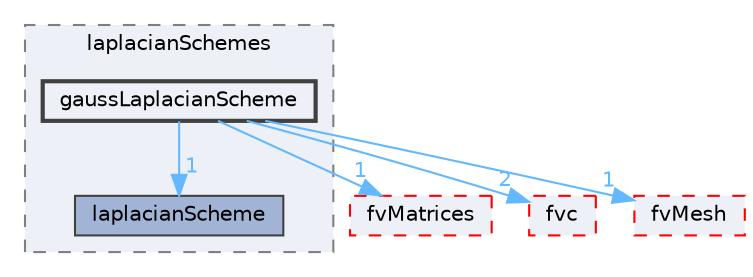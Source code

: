 digraph "src/finiteVolume/finiteVolume/laplacianSchemes/gaussLaplacianScheme"
{
 // LATEX_PDF_SIZE
  bgcolor="transparent";
  edge [fontname=Helvetica,fontsize=10,labelfontname=Helvetica,labelfontsize=10];
  node [fontname=Helvetica,fontsize=10,shape=box,height=0.2,width=0.4];
  compound=true
  subgraph clusterdir_9d1bb040ba59f659837e207512074d53 {
    graph [ bgcolor="#edf0f7", pencolor="grey50", label="laplacianSchemes", fontname=Helvetica,fontsize=10 style="filled,dashed", URL="dir_9d1bb040ba59f659837e207512074d53.html",tooltip=""]
  dir_469f5797a784eff5bbc5a2a682e40247 [label="laplacianScheme", fillcolor="#a2b4d6", color="grey25", style="filled", URL="dir_469f5797a784eff5bbc5a2a682e40247.html",tooltip=""];
  dir_f2edee964beb075e9295e8890f375b73 [label="gaussLaplacianScheme", fillcolor="#edf0f7", color="grey25", style="filled,bold", URL="dir_f2edee964beb075e9295e8890f375b73.html",tooltip=""];
  }
  dir_5d57e3901430bcc99a7ddac11a899224 [label="fvMatrices", fillcolor="#edf0f7", color="red", style="filled,dashed", URL="dir_5d57e3901430bcc99a7ddac11a899224.html",tooltip=""];
  dir_f4030f3362933683136e1dae328f10c0 [label="fvc", fillcolor="#edf0f7", color="red", style="filled,dashed", URL="dir_f4030f3362933683136e1dae328f10c0.html",tooltip=""];
  dir_c382fa095c9c33d8673c0dd60aaef275 [label="fvMesh", fillcolor="#edf0f7", color="red", style="filled,dashed", URL="dir_c382fa095c9c33d8673c0dd60aaef275.html",tooltip=""];
  dir_f2edee964beb075e9295e8890f375b73->dir_469f5797a784eff5bbc5a2a682e40247 [headlabel="1", labeldistance=1.5 headhref="dir_001596_002096.html" href="dir_001596_002096.html" color="steelblue1" fontcolor="steelblue1"];
  dir_f2edee964beb075e9295e8890f375b73->dir_5d57e3901430bcc99a7ddac11a899224 [headlabel="1", labeldistance=1.5 headhref="dir_001596_001542.html" href="dir_001596_001542.html" color="steelblue1" fontcolor="steelblue1"];
  dir_f2edee964beb075e9295e8890f375b73->dir_c382fa095c9c33d8673c0dd60aaef275 [headlabel="1", labeldistance=1.5 headhref="dir_001596_001544.html" href="dir_001596_001544.html" color="steelblue1" fontcolor="steelblue1"];
  dir_f2edee964beb075e9295e8890f375b73->dir_f4030f3362933683136e1dae328f10c0 [headlabel="2", labeldistance=1.5 headhref="dir_001596_001534.html" href="dir_001596_001534.html" color="steelblue1" fontcolor="steelblue1"];
}
